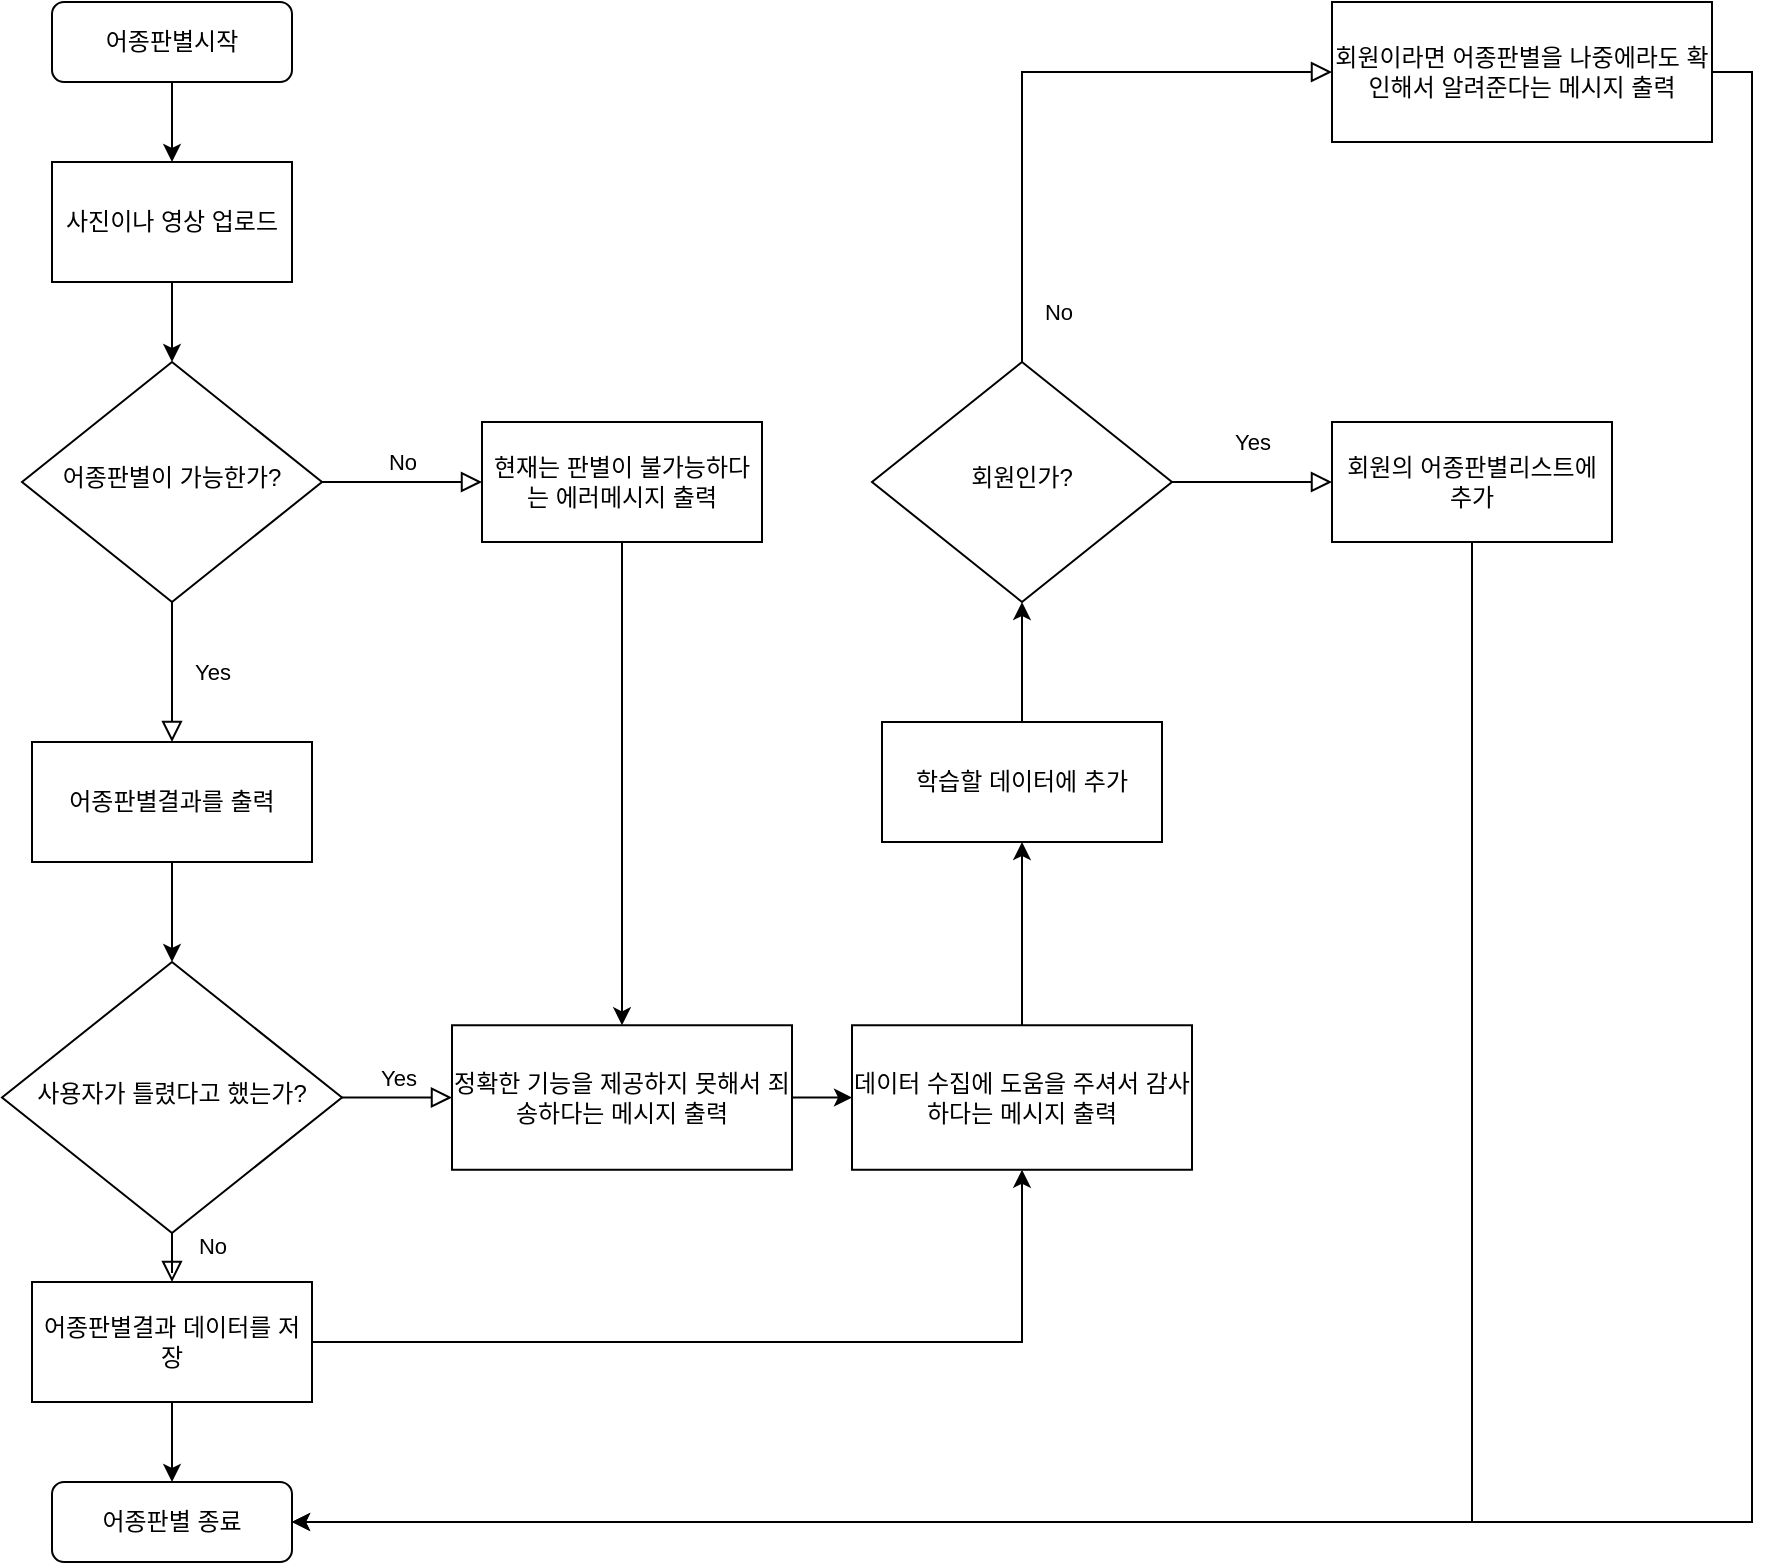 <mxfile version="12.9.6" type="device"><diagram id="C5RBs43oDa-KdzZeNtuy" name="Page-1"><mxGraphModel dx="1038" dy="499" grid="1" gridSize="10" guides="1" tooltips="1" connect="1" arrows="1" fold="1" page="1" pageScale="1" pageWidth="827" pageHeight="1169" math="0" shadow="0"><root><mxCell id="WIyWlLk6GJQsqaUBKTNV-0"/><mxCell id="WIyWlLk6GJQsqaUBKTNV-1" parent="WIyWlLk6GJQsqaUBKTNV-0"/><mxCell id="HP8DrDRpROMHayzZ1I_x-1" style="edgeStyle=orthogonalEdgeStyle;rounded=0;orthogonalLoop=1;jettySize=auto;html=1;exitX=0.5;exitY=1;exitDx=0;exitDy=0;entryX=0.5;entryY=0;entryDx=0;entryDy=0;" edge="1" parent="WIyWlLk6GJQsqaUBKTNV-1" source="WIyWlLk6GJQsqaUBKTNV-3" target="HP8DrDRpROMHayzZ1I_x-0"><mxGeometry relative="1" as="geometry"/></mxCell><mxCell id="WIyWlLk6GJQsqaUBKTNV-3" value="어종판별시작" style="rounded=1;whiteSpace=wrap;html=1;fontSize=12;glass=0;strokeWidth=1;shadow=0;" parent="WIyWlLk6GJQsqaUBKTNV-1" vertex="1"><mxGeometry x="160" y="80" width="120" height="40" as="geometry"/></mxCell><mxCell id="WIyWlLk6GJQsqaUBKTNV-4" value="Yes" style="rounded=0;html=1;jettySize=auto;orthogonalLoop=1;fontSize=11;endArrow=block;endFill=0;endSize=8;strokeWidth=1;shadow=0;labelBackgroundColor=none;edgeStyle=orthogonalEdgeStyle;entryX=0.5;entryY=0;entryDx=0;entryDy=0;" parent="WIyWlLk6GJQsqaUBKTNV-1" source="WIyWlLk6GJQsqaUBKTNV-6" target="HP8DrDRpROMHayzZ1I_x-17" edge="1"><mxGeometry y="20" relative="1" as="geometry"><mxPoint as="offset"/><mxPoint x="210" y="450" as="targetPoint"/></mxGeometry></mxCell><mxCell id="WIyWlLk6GJQsqaUBKTNV-5" value="No" style="edgeStyle=orthogonalEdgeStyle;rounded=0;html=1;jettySize=auto;orthogonalLoop=1;fontSize=11;endArrow=block;endFill=0;endSize=8;strokeWidth=1;shadow=0;labelBackgroundColor=none;entryX=0;entryY=0.5;entryDx=0;entryDy=0;" parent="WIyWlLk6GJQsqaUBKTNV-1" source="WIyWlLk6GJQsqaUBKTNV-6" target="HP8DrDRpROMHayzZ1I_x-3" edge="1"><mxGeometry y="10" relative="1" as="geometry"><mxPoint as="offset"/><mxPoint x="340" y="320" as="targetPoint"/></mxGeometry></mxCell><mxCell id="WIyWlLk6GJQsqaUBKTNV-6" value="어종판별이 가능한가?" style="rhombus;whiteSpace=wrap;html=1;shadow=0;fontFamily=Helvetica;fontSize=12;align=center;strokeWidth=1;spacing=6;spacingTop=-4;" parent="WIyWlLk6GJQsqaUBKTNV-1" vertex="1"><mxGeometry x="145" y="260" width="150" height="120" as="geometry"/></mxCell><mxCell id="WIyWlLk6GJQsqaUBKTNV-8" value="No" style="rounded=0;html=1;jettySize=auto;orthogonalLoop=1;fontSize=11;endArrow=block;endFill=0;endSize=8;strokeWidth=1;shadow=0;labelBackgroundColor=none;edgeStyle=orthogonalEdgeStyle;entryX=0.5;entryY=0;entryDx=0;entryDy=0;" parent="WIyWlLk6GJQsqaUBKTNV-1" source="WIyWlLk6GJQsqaUBKTNV-10" target="HP8DrDRpROMHayzZ1I_x-18" edge="1"><mxGeometry x="0.333" y="20" relative="1" as="geometry"><mxPoint as="offset"/></mxGeometry></mxCell><mxCell id="WIyWlLk6GJQsqaUBKTNV-9" value="Yes" style="edgeStyle=orthogonalEdgeStyle;rounded=0;html=1;jettySize=auto;orthogonalLoop=1;fontSize=11;endArrow=block;endFill=0;endSize=8;strokeWidth=1;shadow=0;labelBackgroundColor=none;" parent="WIyWlLk6GJQsqaUBKTNV-1" source="WIyWlLk6GJQsqaUBKTNV-10" edge="1"><mxGeometry y="10" relative="1" as="geometry"><mxPoint as="offset"/><mxPoint x="360" y="628" as="targetPoint"/><Array as="points"><mxPoint x="360" y="628"/><mxPoint x="360" y="628"/></Array></mxGeometry></mxCell><mxCell id="WIyWlLk6GJQsqaUBKTNV-10" value="사용자가 틀렸다고 했는가?" style="rhombus;whiteSpace=wrap;html=1;shadow=0;fontFamily=Helvetica;fontSize=12;align=center;strokeWidth=1;spacing=6;spacingTop=-4;" parent="WIyWlLk6GJQsqaUBKTNV-1" vertex="1"><mxGeometry x="135" y="560" width="170" height="135.5" as="geometry"/></mxCell><mxCell id="WIyWlLk6GJQsqaUBKTNV-11" value="어종판별 종료" style="rounded=1;whiteSpace=wrap;html=1;fontSize=12;glass=0;strokeWidth=1;shadow=0;" parent="WIyWlLk6GJQsqaUBKTNV-1" vertex="1"><mxGeometry x="160" y="820" width="120" height="40" as="geometry"/></mxCell><mxCell id="HP8DrDRpROMHayzZ1I_x-2" style="edgeStyle=orthogonalEdgeStyle;rounded=0;orthogonalLoop=1;jettySize=auto;html=1;exitX=0.5;exitY=1;exitDx=0;exitDy=0;entryX=0.5;entryY=0;entryDx=0;entryDy=0;" edge="1" parent="WIyWlLk6GJQsqaUBKTNV-1" source="HP8DrDRpROMHayzZ1I_x-0" target="WIyWlLk6GJQsqaUBKTNV-6"><mxGeometry relative="1" as="geometry"/></mxCell><mxCell id="HP8DrDRpROMHayzZ1I_x-0" value="사진이나 영상 업로드" style="rounded=0;whiteSpace=wrap;html=1;" vertex="1" parent="WIyWlLk6GJQsqaUBKTNV-1"><mxGeometry x="160" y="160" width="120" height="60" as="geometry"/></mxCell><mxCell id="HP8DrDRpROMHayzZ1I_x-33" style="edgeStyle=orthogonalEdgeStyle;rounded=0;orthogonalLoop=1;jettySize=auto;html=1;exitX=0.5;exitY=1;exitDx=0;exitDy=0;entryX=0.5;entryY=0;entryDx=0;entryDy=0;" edge="1" parent="WIyWlLk6GJQsqaUBKTNV-1" source="HP8DrDRpROMHayzZ1I_x-3" target="HP8DrDRpROMHayzZ1I_x-29"><mxGeometry relative="1" as="geometry"/></mxCell><mxCell id="HP8DrDRpROMHayzZ1I_x-3" value="현재는 판별이 불가능하다는 에러메시지 출력" style="rounded=0;whiteSpace=wrap;html=1;" vertex="1" parent="WIyWlLk6GJQsqaUBKTNV-1"><mxGeometry x="375" y="290" width="140" height="60" as="geometry"/></mxCell><mxCell id="HP8DrDRpROMHayzZ1I_x-6" value="Yes" style="rounded=0;html=1;jettySize=auto;orthogonalLoop=1;fontSize=11;endArrow=block;endFill=0;endSize=8;strokeWidth=1;shadow=0;labelBackgroundColor=none;edgeStyle=orthogonalEdgeStyle;entryX=0;entryY=0.5;entryDx=0;entryDy=0;" edge="1" parent="WIyWlLk6GJQsqaUBKTNV-1" source="HP8DrDRpROMHayzZ1I_x-8" target="HP8DrDRpROMHayzZ1I_x-10"><mxGeometry y="20" relative="1" as="geometry"><mxPoint as="offset"/><mxPoint x="860" y="280" as="targetPoint"/><Array as="points"><mxPoint x="780" y="320"/><mxPoint x="780" y="320"/></Array></mxGeometry></mxCell><mxCell id="HP8DrDRpROMHayzZ1I_x-7" value="No" style="edgeStyle=orthogonalEdgeStyle;rounded=0;html=1;jettySize=auto;orthogonalLoop=1;fontSize=11;endArrow=block;endFill=0;endSize=8;strokeWidth=1;shadow=0;labelBackgroundColor=none;entryX=0;entryY=0.5;entryDx=0;entryDy=0;" edge="1" parent="WIyWlLk6GJQsqaUBKTNV-1" source="HP8DrDRpROMHayzZ1I_x-8" target="HP8DrDRpROMHayzZ1I_x-9"><mxGeometry x="0.082" y="-120" relative="1" as="geometry"><mxPoint as="offset"/><mxPoint x="765" y="320" as="targetPoint"/><Array as="points"><mxPoint x="645" y="115"/></Array></mxGeometry></mxCell><mxCell id="HP8DrDRpROMHayzZ1I_x-8" value="회원인가?" style="rhombus;whiteSpace=wrap;html=1;shadow=0;fontFamily=Helvetica;fontSize=12;align=center;strokeWidth=1;spacing=6;spacingTop=-4;" vertex="1" parent="WIyWlLk6GJQsqaUBKTNV-1"><mxGeometry x="570" y="260" width="150" height="120" as="geometry"/></mxCell><mxCell id="HP8DrDRpROMHayzZ1I_x-34" style="edgeStyle=orthogonalEdgeStyle;rounded=0;orthogonalLoop=1;jettySize=auto;html=1;exitX=1;exitY=0.5;exitDx=0;exitDy=0;entryX=1;entryY=0.5;entryDx=0;entryDy=0;" edge="1" parent="WIyWlLk6GJQsqaUBKTNV-1" source="HP8DrDRpROMHayzZ1I_x-9" target="WIyWlLk6GJQsqaUBKTNV-11"><mxGeometry relative="1" as="geometry"/></mxCell><mxCell id="HP8DrDRpROMHayzZ1I_x-9" value="회원이라면 어종판별을 나중에라도 확인해서 알려준다는 메시지 출력" style="rounded=0;whiteSpace=wrap;html=1;" vertex="1" parent="WIyWlLk6GJQsqaUBKTNV-1"><mxGeometry x="800" y="80" width="190" height="70" as="geometry"/></mxCell><mxCell id="HP8DrDRpROMHayzZ1I_x-32" style="edgeStyle=orthogonalEdgeStyle;rounded=0;orthogonalLoop=1;jettySize=auto;html=1;exitX=0.5;exitY=1;exitDx=0;exitDy=0;entryX=1;entryY=0.5;entryDx=0;entryDy=0;" edge="1" parent="WIyWlLk6GJQsqaUBKTNV-1" source="HP8DrDRpROMHayzZ1I_x-10" target="WIyWlLk6GJQsqaUBKTNV-11"><mxGeometry relative="1" as="geometry"/></mxCell><mxCell id="HP8DrDRpROMHayzZ1I_x-10" value="회원의 어종판별리스트에 추가" style="rounded=0;whiteSpace=wrap;html=1;" vertex="1" parent="WIyWlLk6GJQsqaUBKTNV-1"><mxGeometry x="800" y="290" width="140" height="60" as="geometry"/></mxCell><mxCell id="HP8DrDRpROMHayzZ1I_x-20" style="edgeStyle=orthogonalEdgeStyle;rounded=0;orthogonalLoop=1;jettySize=auto;html=1;exitX=0.5;exitY=1;exitDx=0;exitDy=0;entryX=0.5;entryY=0;entryDx=0;entryDy=0;" edge="1" parent="WIyWlLk6GJQsqaUBKTNV-1" source="HP8DrDRpROMHayzZ1I_x-17" target="WIyWlLk6GJQsqaUBKTNV-10"><mxGeometry relative="1" as="geometry"/></mxCell><mxCell id="HP8DrDRpROMHayzZ1I_x-17" value="어종판별결과를 출력" style="rounded=0;whiteSpace=wrap;html=1;" vertex="1" parent="WIyWlLk6GJQsqaUBKTNV-1"><mxGeometry x="150" y="450" width="140" height="60" as="geometry"/></mxCell><mxCell id="HP8DrDRpROMHayzZ1I_x-19" style="edgeStyle=orthogonalEdgeStyle;rounded=0;orthogonalLoop=1;jettySize=auto;html=1;exitX=0.5;exitY=1;exitDx=0;exitDy=0;entryX=0.5;entryY=0;entryDx=0;entryDy=0;" edge="1" parent="WIyWlLk6GJQsqaUBKTNV-1" source="HP8DrDRpROMHayzZ1I_x-18" target="WIyWlLk6GJQsqaUBKTNV-11"><mxGeometry relative="1" as="geometry"/></mxCell><mxCell id="HP8DrDRpROMHayzZ1I_x-31" style="edgeStyle=orthogonalEdgeStyle;rounded=0;orthogonalLoop=1;jettySize=auto;html=1;exitX=1;exitY=0.5;exitDx=0;exitDy=0;" edge="1" parent="WIyWlLk6GJQsqaUBKTNV-1" source="HP8DrDRpROMHayzZ1I_x-18" target="HP8DrDRpROMHayzZ1I_x-23"><mxGeometry relative="1" as="geometry"/></mxCell><mxCell id="HP8DrDRpROMHayzZ1I_x-18" value="어종판별결과 데이터를 저장" style="rounded=0;whiteSpace=wrap;html=1;" vertex="1" parent="WIyWlLk6GJQsqaUBKTNV-1"><mxGeometry x="150" y="720" width="140" height="60" as="geometry"/></mxCell><mxCell id="HP8DrDRpROMHayzZ1I_x-25" style="edgeStyle=orthogonalEdgeStyle;rounded=0;orthogonalLoop=1;jettySize=auto;html=1;exitX=0.5;exitY=0;exitDx=0;exitDy=0;entryX=0.5;entryY=1;entryDx=0;entryDy=0;" edge="1" parent="WIyWlLk6GJQsqaUBKTNV-1" source="HP8DrDRpROMHayzZ1I_x-23" target="HP8DrDRpROMHayzZ1I_x-24"><mxGeometry relative="1" as="geometry"/></mxCell><mxCell id="HP8DrDRpROMHayzZ1I_x-23" value="데이터 수집에 도움을 주셔서 감사하다는 메시지 출력" style="rounded=0;whiteSpace=wrap;html=1;" vertex="1" parent="WIyWlLk6GJQsqaUBKTNV-1"><mxGeometry x="560" y="591.63" width="170" height="72.25" as="geometry"/></mxCell><mxCell id="HP8DrDRpROMHayzZ1I_x-26" style="edgeStyle=orthogonalEdgeStyle;rounded=0;orthogonalLoop=1;jettySize=auto;html=1;exitX=0.5;exitY=0;exitDx=0;exitDy=0;entryX=0.5;entryY=1;entryDx=0;entryDy=0;" edge="1" parent="WIyWlLk6GJQsqaUBKTNV-1" source="HP8DrDRpROMHayzZ1I_x-24" target="HP8DrDRpROMHayzZ1I_x-8"><mxGeometry relative="1" as="geometry"/></mxCell><mxCell id="HP8DrDRpROMHayzZ1I_x-24" value="학습할 데이터에 추가" style="rounded=0;whiteSpace=wrap;html=1;" vertex="1" parent="WIyWlLk6GJQsqaUBKTNV-1"><mxGeometry x="575" y="440" width="140" height="60" as="geometry"/></mxCell><mxCell id="HP8DrDRpROMHayzZ1I_x-30" style="edgeStyle=orthogonalEdgeStyle;rounded=0;orthogonalLoop=1;jettySize=auto;html=1;exitX=1;exitY=0.5;exitDx=0;exitDy=0;entryX=0;entryY=0.5;entryDx=0;entryDy=0;" edge="1" parent="WIyWlLk6GJQsqaUBKTNV-1" source="HP8DrDRpROMHayzZ1I_x-29" target="HP8DrDRpROMHayzZ1I_x-23"><mxGeometry relative="1" as="geometry"/></mxCell><mxCell id="HP8DrDRpROMHayzZ1I_x-29" value="정확한 기능을 제공하지 못해서 죄송하다는 메시지 출력" style="rounded=0;whiteSpace=wrap;html=1;" vertex="1" parent="WIyWlLk6GJQsqaUBKTNV-1"><mxGeometry x="360" y="591.63" width="170" height="72.25" as="geometry"/></mxCell></root></mxGraphModel></diagram></mxfile>